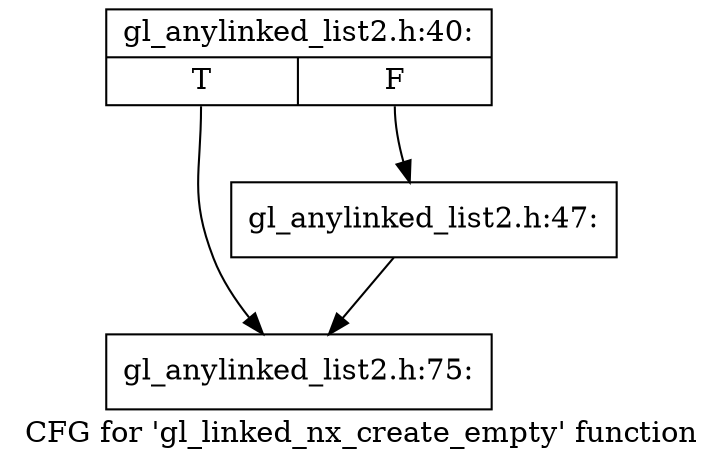 digraph "CFG for 'gl_linked_nx_create_empty' function" {
	label="CFG for 'gl_linked_nx_create_empty' function";

	Node0xc7106c0 [shape=record,label="{gl_anylinked_list2.h:40:|{<s0>T|<s1>F}}"];
	Node0xc7106c0:s0 -> Node0xc71e3e0;
	Node0xc7106c0:s1 -> Node0xc71ec80;
	Node0xc71ec80 [shape=record,label="{gl_anylinked_list2.h:47:}"];
	Node0xc71ec80 -> Node0xc71e3e0;
	Node0xc71e3e0 [shape=record,label="{gl_anylinked_list2.h:75:}"];
}
